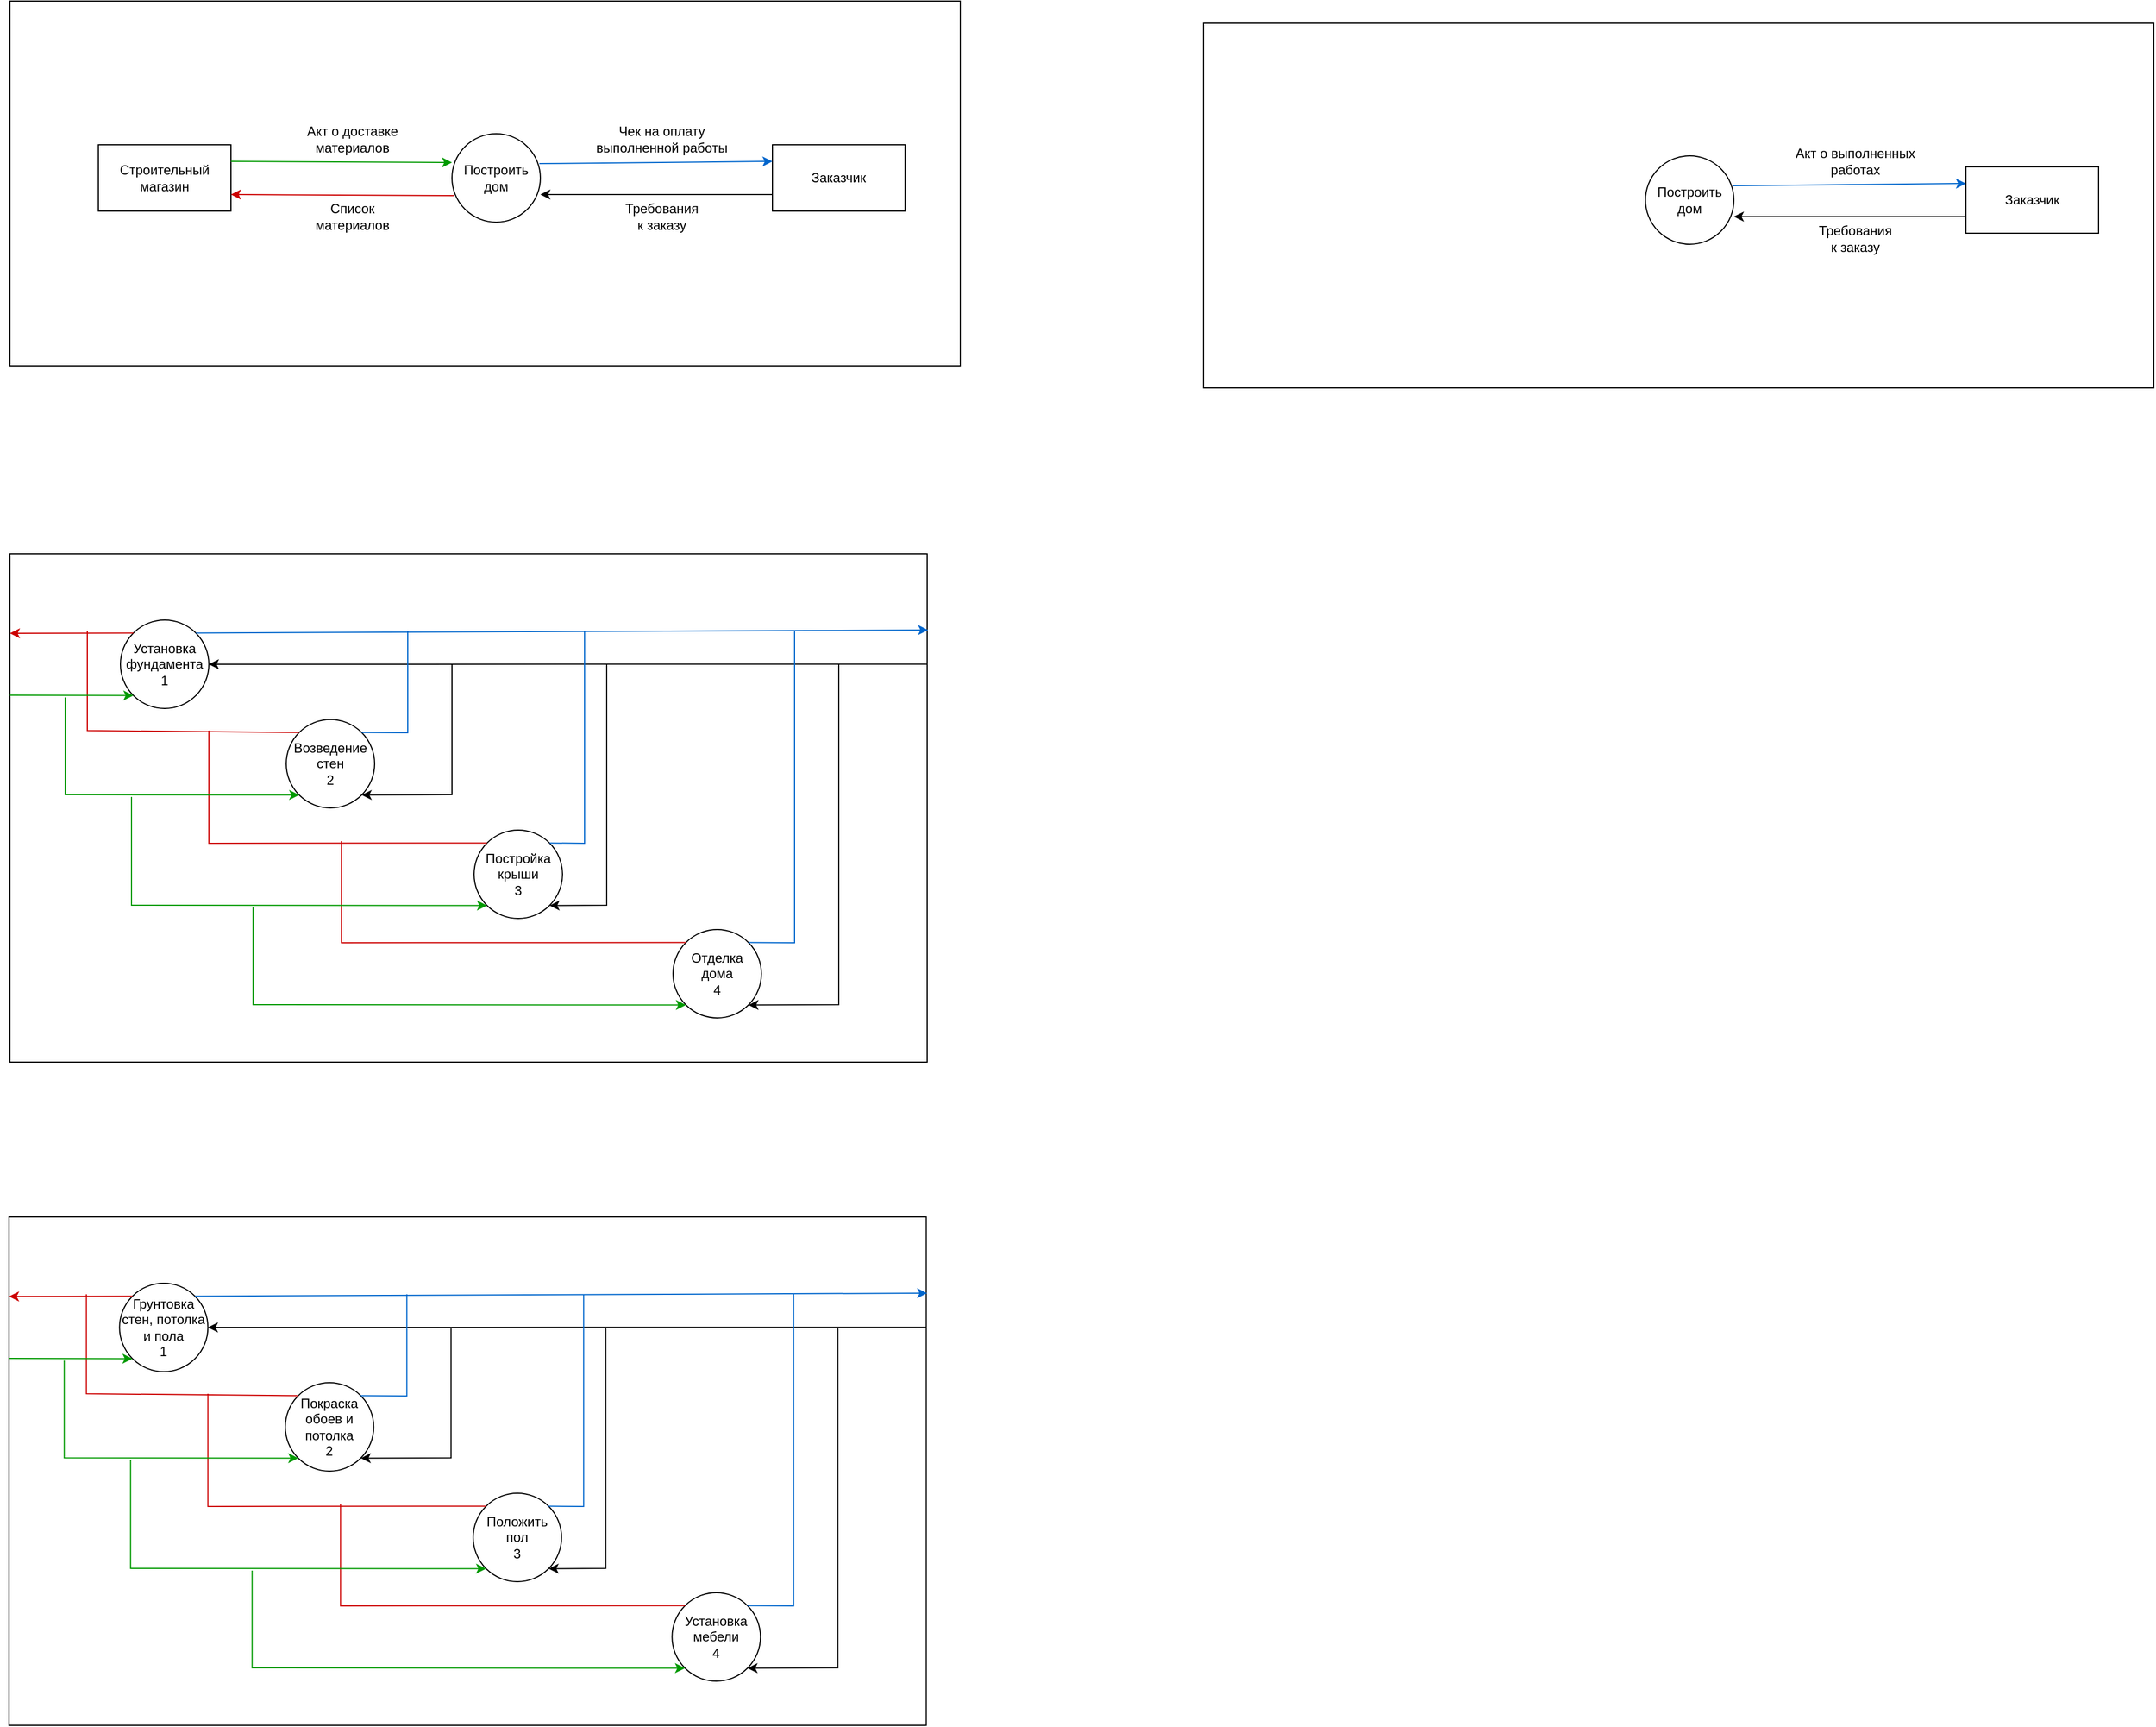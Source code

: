 <mxfile version="15.9.1" type="github">
  <diagram id="kLGH8_wrRS2nDSFc4sI2" name="Page-1">
    <mxGraphModel dx="981" dy="526" grid="1" gridSize="10" guides="1" tooltips="1" connect="1" arrows="1" fold="1" page="1" pageScale="1" pageWidth="1654" pageHeight="2336" math="0" shadow="0">
      <root>
        <mxCell id="0" />
        <mxCell id="1" parent="0" />
        <mxCell id="j8icqUQ1kfynVK54_Jyx-13" value="" style="rounded=0;whiteSpace=wrap;html=1;" vertex="1" parent="1">
          <mxGeometry x="130" y="150" width="860" height="330" as="geometry" />
        </mxCell>
        <mxCell id="j8icqUQ1kfynVK54_Jyx-1" value="Построить дом" style="ellipse;whiteSpace=wrap;html=1;aspect=fixed;" vertex="1" parent="1">
          <mxGeometry x="530" y="270" width="80" height="80" as="geometry" />
        </mxCell>
        <mxCell id="j8icqUQ1kfynVK54_Jyx-3" value="Заказчик" style="rounded=0;whiteSpace=wrap;html=1;" vertex="1" parent="1">
          <mxGeometry x="820" y="280" width="120" height="60" as="geometry" />
        </mxCell>
        <mxCell id="j8icqUQ1kfynVK54_Jyx-4" value="Строительный магазин" style="rounded=0;whiteSpace=wrap;html=1;" vertex="1" parent="1">
          <mxGeometry x="210" y="280" width="120" height="60" as="geometry" />
        </mxCell>
        <mxCell id="j8icqUQ1kfynVK54_Jyx-5" value="" style="endArrow=classic;html=1;rounded=0;exitX=1;exitY=0.25;exitDx=0;exitDy=0;entryX=0;entryY=0.325;entryDx=0;entryDy=0;entryPerimeter=0;strokeColor=#009900;" edge="1" parent="1" source="j8icqUQ1kfynVK54_Jyx-4" target="j8icqUQ1kfynVK54_Jyx-1">
          <mxGeometry width="50" height="50" relative="1" as="geometry">
            <mxPoint x="430" y="450" as="sourcePoint" />
            <mxPoint x="480" y="400" as="targetPoint" />
          </mxGeometry>
        </mxCell>
        <mxCell id="j8icqUQ1kfynVK54_Jyx-6" value="" style="endArrow=classic;html=1;rounded=0;exitX=0.025;exitY=0.7;exitDx=0;exitDy=0;exitPerimeter=0;entryX=1;entryY=0.75;entryDx=0;entryDy=0;strokeColor=#CC0000;" edge="1" parent="1" source="j8icqUQ1kfynVK54_Jyx-1" target="j8icqUQ1kfynVK54_Jyx-4">
          <mxGeometry width="50" height="50" relative="1" as="geometry">
            <mxPoint x="450" y="390" as="sourcePoint" />
            <mxPoint x="500" y="340" as="targetPoint" />
          </mxGeometry>
        </mxCell>
        <mxCell id="j8icqUQ1kfynVK54_Jyx-7" value="" style="endArrow=classic;html=1;rounded=0;exitX=0.988;exitY=0.338;exitDx=0;exitDy=0;exitPerimeter=0;entryX=0;entryY=0.25;entryDx=0;entryDy=0;strokeColor=#0066CC;" edge="1" parent="1" source="j8icqUQ1kfynVK54_Jyx-1" target="j8icqUQ1kfynVK54_Jyx-3">
          <mxGeometry width="50" height="50" relative="1" as="geometry">
            <mxPoint x="630" y="370" as="sourcePoint" />
            <mxPoint x="680" y="320" as="targetPoint" />
          </mxGeometry>
        </mxCell>
        <mxCell id="j8icqUQ1kfynVK54_Jyx-8" value="" style="endArrow=classic;html=1;rounded=0;exitX=0;exitY=0.75;exitDx=0;exitDy=0;" edge="1" parent="1" source="j8icqUQ1kfynVK54_Jyx-3">
          <mxGeometry width="50" height="50" relative="1" as="geometry">
            <mxPoint x="660" y="400" as="sourcePoint" />
            <mxPoint x="610" y="325" as="targetPoint" />
          </mxGeometry>
        </mxCell>
        <mxCell id="j8icqUQ1kfynVK54_Jyx-9" value="Требования к заказу" style="text;html=1;strokeColor=none;fillColor=none;align=center;verticalAlign=middle;whiteSpace=wrap;rounded=0;" vertex="1" parent="1">
          <mxGeometry x="690" y="330" width="60" height="30" as="geometry" />
        </mxCell>
        <mxCell id="j8icqUQ1kfynVK54_Jyx-10" value="Акт о доставке материалов" style="text;html=1;strokeColor=none;fillColor=none;align=center;verticalAlign=middle;whiteSpace=wrap;rounded=0;" vertex="1" parent="1">
          <mxGeometry x="380" y="260" width="120" height="30" as="geometry" />
        </mxCell>
        <mxCell id="j8icqUQ1kfynVK54_Jyx-11" value="Список материалов" style="text;html=1;strokeColor=none;fillColor=none;align=center;verticalAlign=middle;whiteSpace=wrap;rounded=0;" vertex="1" parent="1">
          <mxGeometry x="410" y="330" width="60" height="30" as="geometry" />
        </mxCell>
        <mxCell id="j8icqUQ1kfynVK54_Jyx-12" value="Чек на оплату выполненной работы" style="text;html=1;strokeColor=none;fillColor=none;align=center;verticalAlign=middle;whiteSpace=wrap;rounded=0;" vertex="1" parent="1">
          <mxGeometry x="650" y="260" width="140" height="30" as="geometry" />
        </mxCell>
        <mxCell id="j8icqUQ1kfynVK54_Jyx-14" value="" style="rounded=0;whiteSpace=wrap;html=1;" vertex="1" parent="1">
          <mxGeometry x="130" y="650" width="830" height="460" as="geometry" />
        </mxCell>
        <mxCell id="j8icqUQ1kfynVK54_Jyx-15" value="Установка фундамента&lt;br&gt;1" style="ellipse;whiteSpace=wrap;html=1;aspect=fixed;" vertex="1" parent="1">
          <mxGeometry x="230" y="710" width="80" height="80" as="geometry" />
        </mxCell>
        <mxCell id="j8icqUQ1kfynVK54_Jyx-16" value="Возведение стен&lt;br&gt;2" style="ellipse;whiteSpace=wrap;html=1;aspect=fixed;" vertex="1" parent="1">
          <mxGeometry x="380" y="800" width="80" height="80" as="geometry" />
        </mxCell>
        <mxCell id="j8icqUQ1kfynVK54_Jyx-17" value="Постройка крыши&lt;br&gt;3" style="ellipse;whiteSpace=wrap;html=1;aspect=fixed;" vertex="1" parent="1">
          <mxGeometry x="550" y="900" width="80" height="80" as="geometry" />
        </mxCell>
        <mxCell id="j8icqUQ1kfynVK54_Jyx-18" value="Отделка дома&lt;br&gt;4" style="ellipse;whiteSpace=wrap;html=1;aspect=fixed;" vertex="1" parent="1">
          <mxGeometry x="730" y="990" width="80" height="80" as="geometry" />
        </mxCell>
        <mxCell id="j8icqUQ1kfynVK54_Jyx-19" value="" style="endArrow=classic;html=1;rounded=0;exitX=1;exitY=0.217;exitDx=0;exitDy=0;exitPerimeter=0;entryX=1;entryY=0.5;entryDx=0;entryDy=0;" edge="1" parent="1" source="j8icqUQ1kfynVK54_Jyx-14" target="j8icqUQ1kfynVK54_Jyx-15">
          <mxGeometry width="50" height="50" relative="1" as="geometry">
            <mxPoint x="520" y="840" as="sourcePoint" />
            <mxPoint x="570" y="790" as="targetPoint" />
          </mxGeometry>
        </mxCell>
        <mxCell id="j8icqUQ1kfynVK54_Jyx-23" value="" style="endArrow=classic;html=1;rounded=0;entryX=1;entryY=1;entryDx=0;entryDy=0;" edge="1" parent="1" target="j8icqUQ1kfynVK54_Jyx-16">
          <mxGeometry width="50" height="50" relative="1" as="geometry">
            <mxPoint x="530" y="750" as="sourcePoint" />
            <mxPoint x="570" y="790" as="targetPoint" />
            <Array as="points">
              <mxPoint x="530" y="868" />
            </Array>
          </mxGeometry>
        </mxCell>
        <mxCell id="j8icqUQ1kfynVK54_Jyx-24" value="" style="endArrow=classic;html=1;rounded=0;entryX=1;entryY=1;entryDx=0;entryDy=0;" edge="1" parent="1" target="j8icqUQ1kfynVK54_Jyx-17">
          <mxGeometry width="50" height="50" relative="1" as="geometry">
            <mxPoint x="670" y="750" as="sourcePoint" />
            <mxPoint x="700" y="770" as="targetPoint" />
            <Array as="points">
              <mxPoint x="670" y="968" />
            </Array>
          </mxGeometry>
        </mxCell>
        <mxCell id="j8icqUQ1kfynVK54_Jyx-25" value="" style="endArrow=classic;html=1;rounded=0;entryX=1;entryY=1;entryDx=0;entryDy=0;" edge="1" parent="1" target="j8icqUQ1kfynVK54_Jyx-18">
          <mxGeometry width="50" height="50" relative="1" as="geometry">
            <mxPoint x="880" y="750" as="sourcePoint" />
            <mxPoint x="910" y="850" as="targetPoint" />
            <Array as="points">
              <mxPoint x="880" y="1058" />
            </Array>
          </mxGeometry>
        </mxCell>
        <mxCell id="j8icqUQ1kfynVK54_Jyx-26" value="" style="endArrow=classic;html=1;rounded=0;exitX=1;exitY=0;exitDx=0;exitDy=0;entryX=1.001;entryY=0.15;entryDx=0;entryDy=0;entryPerimeter=0;strokeColor=#0066CC;" edge="1" parent="1" source="j8icqUQ1kfynVK54_Jyx-15" target="j8icqUQ1kfynVK54_Jyx-14">
          <mxGeometry width="50" height="50" relative="1" as="geometry">
            <mxPoint x="350" y="740" as="sourcePoint" />
            <mxPoint x="400" y="690" as="targetPoint" />
          </mxGeometry>
        </mxCell>
        <mxCell id="j8icqUQ1kfynVK54_Jyx-27" value="" style="endArrow=none;html=1;rounded=0;exitX=1;exitY=0;exitDx=0;exitDy=0;strokeColor=#0066CC;" edge="1" parent="1" source="j8icqUQ1kfynVK54_Jyx-16">
          <mxGeometry width="50" height="50" relative="1" as="geometry">
            <mxPoint x="470" y="850" as="sourcePoint" />
            <mxPoint x="490" y="720" as="targetPoint" />
            <Array as="points">
              <mxPoint x="490" y="812" />
            </Array>
          </mxGeometry>
        </mxCell>
        <mxCell id="j8icqUQ1kfynVK54_Jyx-28" value="" style="endArrow=none;html=1;rounded=0;strokeColor=#0066CC;exitX=1;exitY=0;exitDx=0;exitDy=0;" edge="1" parent="1" source="j8icqUQ1kfynVK54_Jyx-17">
          <mxGeometry width="50" height="50" relative="1" as="geometry">
            <mxPoint x="600" y="910" as="sourcePoint" />
            <mxPoint x="650" y="720" as="targetPoint" />
            <Array as="points">
              <mxPoint x="650" y="912" />
            </Array>
          </mxGeometry>
        </mxCell>
        <mxCell id="j8icqUQ1kfynVK54_Jyx-29" value="" style="endArrow=none;html=1;rounded=0;strokeColor=#0066CC;exitX=1;exitY=0;exitDx=0;exitDy=0;" edge="1" parent="1" source="j8icqUQ1kfynVK54_Jyx-18">
          <mxGeometry width="50" height="50" relative="1" as="geometry">
            <mxPoint x="790" y="970" as="sourcePoint" />
            <mxPoint x="840" y="720" as="targetPoint" />
            <Array as="points">
              <mxPoint x="840" y="1002" />
            </Array>
          </mxGeometry>
        </mxCell>
        <mxCell id="j8icqUQ1kfynVK54_Jyx-30" value="" style="endArrow=classic;html=1;rounded=0;strokeColor=#CC0000;exitX=0;exitY=0;exitDx=0;exitDy=0;" edge="1" parent="1" source="j8icqUQ1kfynVK54_Jyx-15">
          <mxGeometry width="50" height="50" relative="1" as="geometry">
            <mxPoint x="200" y="860" as="sourcePoint" />
            <mxPoint x="130" y="722" as="targetPoint" />
          </mxGeometry>
        </mxCell>
        <mxCell id="j8icqUQ1kfynVK54_Jyx-31" value="" style="endArrow=none;html=1;rounded=0;strokeColor=#CC0000;entryX=0;entryY=0;entryDx=0;entryDy=0;" edge="1" parent="1" target="j8icqUQ1kfynVK54_Jyx-16">
          <mxGeometry width="50" height="50" relative="1" as="geometry">
            <mxPoint x="200" y="720" as="sourcePoint" />
            <mxPoint x="360" y="840" as="targetPoint" />
            <Array as="points">
              <mxPoint x="200" y="810" />
            </Array>
          </mxGeometry>
        </mxCell>
        <mxCell id="j8icqUQ1kfynVK54_Jyx-32" value="" style="endArrow=none;html=1;rounded=0;strokeColor=#CC0000;entryX=0;entryY=0;entryDx=0;entryDy=0;" edge="1" parent="1" target="j8icqUQ1kfynVK54_Jyx-17">
          <mxGeometry width="50" height="50" relative="1" as="geometry">
            <mxPoint x="310" y="810" as="sourcePoint" />
            <mxPoint x="540" y="910" as="targetPoint" />
            <Array as="points">
              <mxPoint x="310" y="912" />
            </Array>
          </mxGeometry>
        </mxCell>
        <mxCell id="j8icqUQ1kfynVK54_Jyx-33" value="" style="endArrow=none;html=1;rounded=0;strokeColor=#CC0000;entryX=0;entryY=0;entryDx=0;entryDy=0;" edge="1" parent="1" target="j8icqUQ1kfynVK54_Jyx-18">
          <mxGeometry width="50" height="50" relative="1" as="geometry">
            <mxPoint x="430" y="910" as="sourcePoint" />
            <mxPoint x="670" y="1010" as="targetPoint" />
            <Array as="points">
              <mxPoint x="430" y="1002" />
            </Array>
          </mxGeometry>
        </mxCell>
        <mxCell id="j8icqUQ1kfynVK54_Jyx-34" value="" style="endArrow=classic;html=1;rounded=0;strokeColor=#009900;entryX=0;entryY=1;entryDx=0;entryDy=0;" edge="1" parent="1" target="j8icqUQ1kfynVK54_Jyx-15">
          <mxGeometry width="50" height="50" relative="1" as="geometry">
            <mxPoint x="130" y="778" as="sourcePoint" />
            <mxPoint x="190" y="750" as="targetPoint" />
          </mxGeometry>
        </mxCell>
        <mxCell id="j8icqUQ1kfynVK54_Jyx-35" value="" style="endArrow=classic;html=1;rounded=0;strokeColor=#009900;entryX=0;entryY=1;entryDx=0;entryDy=0;" edge="1" parent="1" target="j8icqUQ1kfynVK54_Jyx-16">
          <mxGeometry width="50" height="50" relative="1" as="geometry">
            <mxPoint x="180" y="780" as="sourcePoint" />
            <mxPoint x="260" y="870" as="targetPoint" />
            <Array as="points">
              <mxPoint x="180" y="868" />
            </Array>
          </mxGeometry>
        </mxCell>
        <mxCell id="j8icqUQ1kfynVK54_Jyx-36" value="" style="endArrow=classic;html=1;rounded=0;strokeColor=#009900;entryX=0;entryY=1;entryDx=0;entryDy=0;" edge="1" parent="1" target="j8icqUQ1kfynVK54_Jyx-17">
          <mxGeometry width="50" height="50" relative="1" as="geometry">
            <mxPoint x="240" y="870" as="sourcePoint" />
            <mxPoint x="350" y="960" as="targetPoint" />
            <Array as="points">
              <mxPoint x="240" y="968" />
            </Array>
          </mxGeometry>
        </mxCell>
        <mxCell id="j8icqUQ1kfynVK54_Jyx-37" value="" style="endArrow=classic;html=1;rounded=0;strokeColor=#009900;entryX=0;entryY=1;entryDx=0;entryDy=0;" edge="1" parent="1" target="j8icqUQ1kfynVK54_Jyx-18">
          <mxGeometry width="50" height="50" relative="1" as="geometry">
            <mxPoint x="350" y="970" as="sourcePoint" />
            <mxPoint x="580" y="1040" as="targetPoint" />
            <Array as="points">
              <mxPoint x="350" y="1058" />
            </Array>
          </mxGeometry>
        </mxCell>
        <mxCell id="j8icqUQ1kfynVK54_Jyx-38" value="" style="rounded=0;whiteSpace=wrap;html=1;" vertex="1" parent="1">
          <mxGeometry x="129.17" y="1250" width="830" height="460" as="geometry" />
        </mxCell>
        <mxCell id="j8icqUQ1kfynVK54_Jyx-39" value="Грунтовка стен, потолка и пола&lt;br&gt;1" style="ellipse;whiteSpace=wrap;html=1;aspect=fixed;" vertex="1" parent="1">
          <mxGeometry x="229.17" y="1310" width="80" height="80" as="geometry" />
        </mxCell>
        <mxCell id="j8icqUQ1kfynVK54_Jyx-40" value="Покраска обоев и потолка&lt;br&gt;2" style="ellipse;whiteSpace=wrap;html=1;aspect=fixed;" vertex="1" parent="1">
          <mxGeometry x="379.17" y="1400" width="80" height="80" as="geometry" />
        </mxCell>
        <mxCell id="j8icqUQ1kfynVK54_Jyx-41" value="Положить пол&lt;br&gt;3" style="ellipse;whiteSpace=wrap;html=1;aspect=fixed;" vertex="1" parent="1">
          <mxGeometry x="549.17" y="1500" width="80" height="80" as="geometry" />
        </mxCell>
        <mxCell id="j8icqUQ1kfynVK54_Jyx-42" value="Установка мебели&lt;br&gt;4" style="ellipse;whiteSpace=wrap;html=1;aspect=fixed;" vertex="1" parent="1">
          <mxGeometry x="729.17" y="1590" width="80" height="80" as="geometry" />
        </mxCell>
        <mxCell id="j8icqUQ1kfynVK54_Jyx-43" value="" style="endArrow=classic;html=1;rounded=0;exitX=1;exitY=0.217;exitDx=0;exitDy=0;exitPerimeter=0;entryX=1;entryY=0.5;entryDx=0;entryDy=0;" edge="1" parent="1" source="j8icqUQ1kfynVK54_Jyx-38" target="j8icqUQ1kfynVK54_Jyx-39">
          <mxGeometry width="50" height="50" relative="1" as="geometry">
            <mxPoint x="519.17" y="1440" as="sourcePoint" />
            <mxPoint x="569.17" y="1390" as="targetPoint" />
          </mxGeometry>
        </mxCell>
        <mxCell id="j8icqUQ1kfynVK54_Jyx-44" value="" style="endArrow=classic;html=1;rounded=0;entryX=1;entryY=1;entryDx=0;entryDy=0;" edge="1" parent="1" target="j8icqUQ1kfynVK54_Jyx-40">
          <mxGeometry width="50" height="50" relative="1" as="geometry">
            <mxPoint x="529.17" y="1350" as="sourcePoint" />
            <mxPoint x="569.17" y="1390" as="targetPoint" />
            <Array as="points">
              <mxPoint x="529.17" y="1468" />
            </Array>
          </mxGeometry>
        </mxCell>
        <mxCell id="j8icqUQ1kfynVK54_Jyx-45" value="" style="endArrow=classic;html=1;rounded=0;entryX=1;entryY=1;entryDx=0;entryDy=0;" edge="1" parent="1" target="j8icqUQ1kfynVK54_Jyx-41">
          <mxGeometry width="50" height="50" relative="1" as="geometry">
            <mxPoint x="669.17" y="1350" as="sourcePoint" />
            <mxPoint x="699.17" y="1370" as="targetPoint" />
            <Array as="points">
              <mxPoint x="669.17" y="1568" />
            </Array>
          </mxGeometry>
        </mxCell>
        <mxCell id="j8icqUQ1kfynVK54_Jyx-46" value="" style="endArrow=classic;html=1;rounded=0;entryX=1;entryY=1;entryDx=0;entryDy=0;" edge="1" parent="1" target="j8icqUQ1kfynVK54_Jyx-42">
          <mxGeometry width="50" height="50" relative="1" as="geometry">
            <mxPoint x="879.17" y="1350" as="sourcePoint" />
            <mxPoint x="909.17" y="1450" as="targetPoint" />
            <Array as="points">
              <mxPoint x="879.17" y="1658" />
            </Array>
          </mxGeometry>
        </mxCell>
        <mxCell id="j8icqUQ1kfynVK54_Jyx-47" value="" style="endArrow=classic;html=1;rounded=0;exitX=1;exitY=0;exitDx=0;exitDy=0;entryX=1.001;entryY=0.15;entryDx=0;entryDy=0;entryPerimeter=0;strokeColor=#0066CC;" edge="1" parent="1" source="j8icqUQ1kfynVK54_Jyx-39" target="j8icqUQ1kfynVK54_Jyx-38">
          <mxGeometry width="50" height="50" relative="1" as="geometry">
            <mxPoint x="349.17" y="1340" as="sourcePoint" />
            <mxPoint x="399.17" y="1290" as="targetPoint" />
          </mxGeometry>
        </mxCell>
        <mxCell id="j8icqUQ1kfynVK54_Jyx-48" value="" style="endArrow=none;html=1;rounded=0;exitX=1;exitY=0;exitDx=0;exitDy=0;strokeColor=#0066CC;" edge="1" parent="1" source="j8icqUQ1kfynVK54_Jyx-40">
          <mxGeometry width="50" height="50" relative="1" as="geometry">
            <mxPoint x="469.17" y="1450" as="sourcePoint" />
            <mxPoint x="489.17" y="1320" as="targetPoint" />
            <Array as="points">
              <mxPoint x="489.17" y="1412" />
            </Array>
          </mxGeometry>
        </mxCell>
        <mxCell id="j8icqUQ1kfynVK54_Jyx-49" value="" style="endArrow=none;html=1;rounded=0;strokeColor=#0066CC;exitX=1;exitY=0;exitDx=0;exitDy=0;" edge="1" parent="1" source="j8icqUQ1kfynVK54_Jyx-41">
          <mxGeometry width="50" height="50" relative="1" as="geometry">
            <mxPoint x="599.17" y="1510" as="sourcePoint" />
            <mxPoint x="649.17" y="1320" as="targetPoint" />
            <Array as="points">
              <mxPoint x="649.17" y="1512" />
            </Array>
          </mxGeometry>
        </mxCell>
        <mxCell id="j8icqUQ1kfynVK54_Jyx-50" value="" style="endArrow=none;html=1;rounded=0;strokeColor=#0066CC;exitX=1;exitY=0;exitDx=0;exitDy=0;" edge="1" parent="1" source="j8icqUQ1kfynVK54_Jyx-42">
          <mxGeometry width="50" height="50" relative="1" as="geometry">
            <mxPoint x="789.17" y="1570" as="sourcePoint" />
            <mxPoint x="839.17" y="1320" as="targetPoint" />
            <Array as="points">
              <mxPoint x="839.17" y="1602" />
            </Array>
          </mxGeometry>
        </mxCell>
        <mxCell id="j8icqUQ1kfynVK54_Jyx-51" value="" style="endArrow=classic;html=1;rounded=0;strokeColor=#CC0000;exitX=0;exitY=0;exitDx=0;exitDy=0;" edge="1" parent="1" source="j8icqUQ1kfynVK54_Jyx-39">
          <mxGeometry width="50" height="50" relative="1" as="geometry">
            <mxPoint x="199.17" y="1460" as="sourcePoint" />
            <mxPoint x="129.17" y="1322" as="targetPoint" />
          </mxGeometry>
        </mxCell>
        <mxCell id="j8icqUQ1kfynVK54_Jyx-52" value="" style="endArrow=none;html=1;rounded=0;strokeColor=#CC0000;entryX=0;entryY=0;entryDx=0;entryDy=0;" edge="1" parent="1" target="j8icqUQ1kfynVK54_Jyx-40">
          <mxGeometry width="50" height="50" relative="1" as="geometry">
            <mxPoint x="199.17" y="1320" as="sourcePoint" />
            <mxPoint x="359.17" y="1440" as="targetPoint" />
            <Array as="points">
              <mxPoint x="199.17" y="1410" />
            </Array>
          </mxGeometry>
        </mxCell>
        <mxCell id="j8icqUQ1kfynVK54_Jyx-53" value="" style="endArrow=none;html=1;rounded=0;strokeColor=#CC0000;entryX=0;entryY=0;entryDx=0;entryDy=0;" edge="1" parent="1" target="j8icqUQ1kfynVK54_Jyx-41">
          <mxGeometry width="50" height="50" relative="1" as="geometry">
            <mxPoint x="309.17" y="1410" as="sourcePoint" />
            <mxPoint x="539.17" y="1510" as="targetPoint" />
            <Array as="points">
              <mxPoint x="309.17" y="1512" />
            </Array>
          </mxGeometry>
        </mxCell>
        <mxCell id="j8icqUQ1kfynVK54_Jyx-54" value="" style="endArrow=none;html=1;rounded=0;strokeColor=#CC0000;entryX=0;entryY=0;entryDx=0;entryDy=0;" edge="1" parent="1" target="j8icqUQ1kfynVK54_Jyx-42">
          <mxGeometry width="50" height="50" relative="1" as="geometry">
            <mxPoint x="429.17" y="1510" as="sourcePoint" />
            <mxPoint x="669.17" y="1610" as="targetPoint" />
            <Array as="points">
              <mxPoint x="429.17" y="1602" />
            </Array>
          </mxGeometry>
        </mxCell>
        <mxCell id="j8icqUQ1kfynVK54_Jyx-55" value="" style="endArrow=classic;html=1;rounded=0;strokeColor=#009900;entryX=0;entryY=1;entryDx=0;entryDy=0;" edge="1" parent="1" target="j8icqUQ1kfynVK54_Jyx-39">
          <mxGeometry width="50" height="50" relative="1" as="geometry">
            <mxPoint x="129.17" y="1378" as="sourcePoint" />
            <mxPoint x="189.17" y="1350" as="targetPoint" />
          </mxGeometry>
        </mxCell>
        <mxCell id="j8icqUQ1kfynVK54_Jyx-56" value="" style="endArrow=classic;html=1;rounded=0;strokeColor=#009900;entryX=0;entryY=1;entryDx=0;entryDy=0;" edge="1" parent="1" target="j8icqUQ1kfynVK54_Jyx-40">
          <mxGeometry width="50" height="50" relative="1" as="geometry">
            <mxPoint x="179.17" y="1380" as="sourcePoint" />
            <mxPoint x="259.17" y="1470" as="targetPoint" />
            <Array as="points">
              <mxPoint x="179.17" y="1468" />
            </Array>
          </mxGeometry>
        </mxCell>
        <mxCell id="j8icqUQ1kfynVK54_Jyx-57" value="" style="endArrow=classic;html=1;rounded=0;strokeColor=#009900;entryX=0;entryY=1;entryDx=0;entryDy=0;" edge="1" parent="1" target="j8icqUQ1kfynVK54_Jyx-41">
          <mxGeometry width="50" height="50" relative="1" as="geometry">
            <mxPoint x="239.17" y="1470" as="sourcePoint" />
            <mxPoint x="349.17" y="1560" as="targetPoint" />
            <Array as="points">
              <mxPoint x="239.17" y="1568" />
            </Array>
          </mxGeometry>
        </mxCell>
        <mxCell id="j8icqUQ1kfynVK54_Jyx-58" value="" style="endArrow=classic;html=1;rounded=0;strokeColor=#009900;entryX=0;entryY=1;entryDx=0;entryDy=0;" edge="1" parent="1" target="j8icqUQ1kfynVK54_Jyx-42">
          <mxGeometry width="50" height="50" relative="1" as="geometry">
            <mxPoint x="349.17" y="1570" as="sourcePoint" />
            <mxPoint x="579.17" y="1640" as="targetPoint" />
            <Array as="points">
              <mxPoint x="349.17" y="1658" />
            </Array>
          </mxGeometry>
        </mxCell>
        <mxCell id="j8icqUQ1kfynVK54_Jyx-59" value="" style="rounded=0;whiteSpace=wrap;html=1;" vertex="1" parent="1">
          <mxGeometry x="1210" y="170" width="860" height="330" as="geometry" />
        </mxCell>
        <mxCell id="j8icqUQ1kfynVK54_Jyx-60" value="Построить дом" style="ellipse;whiteSpace=wrap;html=1;aspect=fixed;" vertex="1" parent="1">
          <mxGeometry x="1610" y="290" width="80" height="80" as="geometry" />
        </mxCell>
        <mxCell id="j8icqUQ1kfynVK54_Jyx-61" value="Заказчик" style="rounded=0;whiteSpace=wrap;html=1;" vertex="1" parent="1">
          <mxGeometry x="1900" y="300" width="120" height="60" as="geometry" />
        </mxCell>
        <mxCell id="j8icqUQ1kfynVK54_Jyx-65" value="" style="endArrow=classic;html=1;rounded=0;exitX=0.988;exitY=0.338;exitDx=0;exitDy=0;exitPerimeter=0;entryX=0;entryY=0.25;entryDx=0;entryDy=0;strokeColor=#0066CC;" edge="1" parent="1" source="j8icqUQ1kfynVK54_Jyx-60" target="j8icqUQ1kfynVK54_Jyx-61">
          <mxGeometry width="50" height="50" relative="1" as="geometry">
            <mxPoint x="1710" y="390" as="sourcePoint" />
            <mxPoint x="1760" y="340" as="targetPoint" />
          </mxGeometry>
        </mxCell>
        <mxCell id="j8icqUQ1kfynVK54_Jyx-66" value="" style="endArrow=classic;html=1;rounded=0;exitX=0;exitY=0.75;exitDx=0;exitDy=0;" edge="1" parent="1" source="j8icqUQ1kfynVK54_Jyx-61">
          <mxGeometry width="50" height="50" relative="1" as="geometry">
            <mxPoint x="1740" y="420" as="sourcePoint" />
            <mxPoint x="1690" y="345.0" as="targetPoint" />
          </mxGeometry>
        </mxCell>
        <mxCell id="j8icqUQ1kfynVK54_Jyx-67" value="Требования к заказу" style="text;html=1;strokeColor=none;fillColor=none;align=center;verticalAlign=middle;whiteSpace=wrap;rounded=0;" vertex="1" parent="1">
          <mxGeometry x="1770" y="350" width="60" height="30" as="geometry" />
        </mxCell>
        <mxCell id="j8icqUQ1kfynVK54_Jyx-70" value="Акт о выполненных работах" style="text;html=1;strokeColor=none;fillColor=none;align=center;verticalAlign=middle;whiteSpace=wrap;rounded=0;" vertex="1" parent="1">
          <mxGeometry x="1730" y="280" width="140" height="30" as="geometry" />
        </mxCell>
      </root>
    </mxGraphModel>
  </diagram>
</mxfile>
